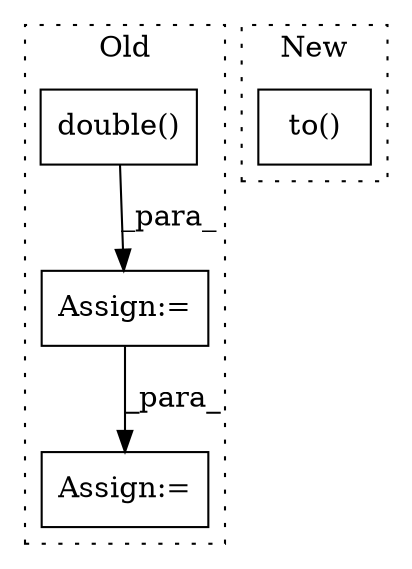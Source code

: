 digraph G {
subgraph cluster0 {
1 [label="double()" a="75" s="2202" l="14" shape="box"];
3 [label="Assign:=" a="68" s="2337" l="3" shape="box"];
4 [label="Assign:=" a="68" s="2199" l="3" shape="box"];
label = "Old";
style="dotted";
}
subgraph cluster1 {
2 [label="to()" a="75" s="2382,2403" l="9,1" shape="box"];
label = "New";
style="dotted";
}
1 -> 4 [label="_para_"];
4 -> 3 [label="_para_"];
}